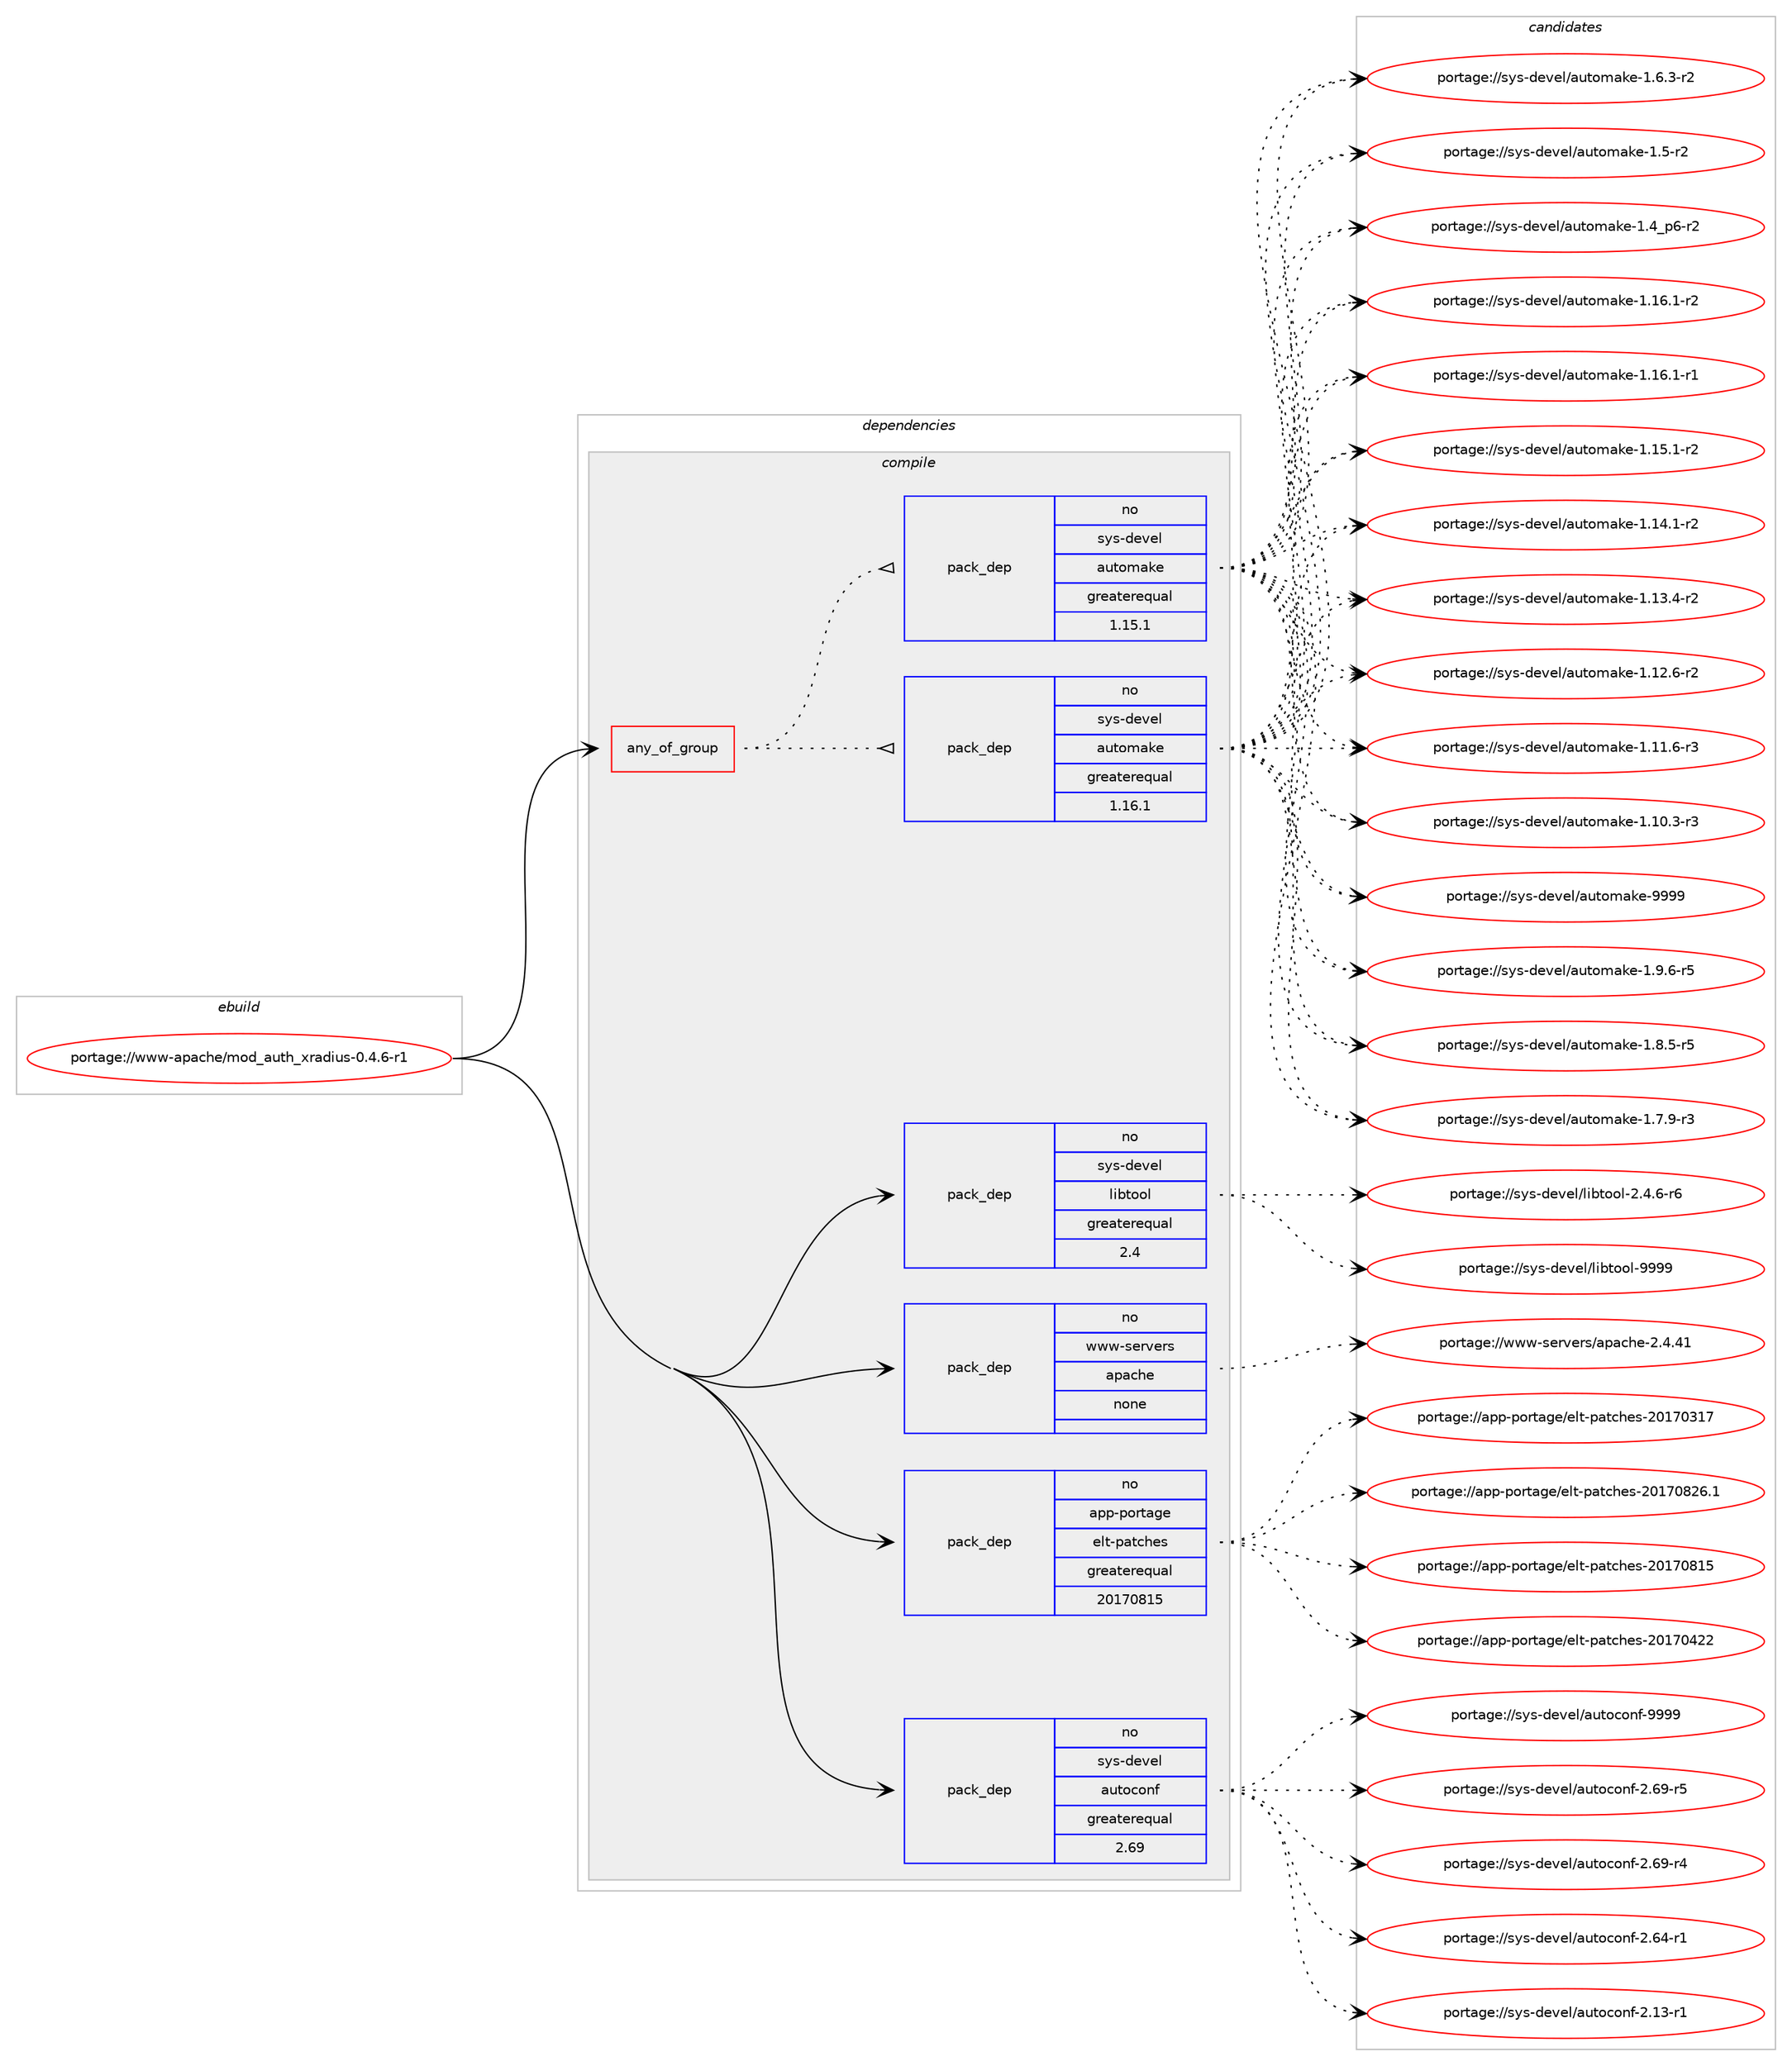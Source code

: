 digraph prolog {

# *************
# Graph options
# *************

newrank=true;
concentrate=true;
compound=true;
graph [rankdir=LR,fontname=Helvetica,fontsize=10,ranksep=1.5];#, ranksep=2.5, nodesep=0.2];
edge  [arrowhead=vee];
node  [fontname=Helvetica,fontsize=10];

# **********
# The ebuild
# **********

subgraph cluster_leftcol {
color=gray;
rank=same;
label=<<i>ebuild</i>>;
id [label="portage://www-apache/mod_auth_xradius-0.4.6-r1", color=red, width=4, href="../www-apache/mod_auth_xradius-0.4.6-r1.svg"];
}

# ****************
# The dependencies
# ****************

subgraph cluster_midcol {
color=gray;
label=<<i>dependencies</i>>;
subgraph cluster_compile {
fillcolor="#eeeeee";
style=filled;
label=<<i>compile</i>>;
subgraph any636 {
dependency37468 [label=<<TABLE BORDER="0" CELLBORDER="1" CELLSPACING="0" CELLPADDING="4"><TR><TD CELLPADDING="10">any_of_group</TD></TR></TABLE>>, shape=none, color=red];subgraph pack30045 {
dependency37469 [label=<<TABLE BORDER="0" CELLBORDER="1" CELLSPACING="0" CELLPADDING="4" WIDTH="220"><TR><TD ROWSPAN="6" CELLPADDING="30">pack_dep</TD></TR><TR><TD WIDTH="110">no</TD></TR><TR><TD>sys-devel</TD></TR><TR><TD>automake</TD></TR><TR><TD>greaterequal</TD></TR><TR><TD>1.16.1</TD></TR></TABLE>>, shape=none, color=blue];
}
dependency37468:e -> dependency37469:w [weight=20,style="dotted",arrowhead="oinv"];
subgraph pack30046 {
dependency37470 [label=<<TABLE BORDER="0" CELLBORDER="1" CELLSPACING="0" CELLPADDING="4" WIDTH="220"><TR><TD ROWSPAN="6" CELLPADDING="30">pack_dep</TD></TR><TR><TD WIDTH="110">no</TD></TR><TR><TD>sys-devel</TD></TR><TR><TD>automake</TD></TR><TR><TD>greaterequal</TD></TR><TR><TD>1.15.1</TD></TR></TABLE>>, shape=none, color=blue];
}
dependency37468:e -> dependency37470:w [weight=20,style="dotted",arrowhead="oinv"];
}
id:e -> dependency37468:w [weight=20,style="solid",arrowhead="vee"];
subgraph pack30047 {
dependency37471 [label=<<TABLE BORDER="0" CELLBORDER="1" CELLSPACING="0" CELLPADDING="4" WIDTH="220"><TR><TD ROWSPAN="6" CELLPADDING="30">pack_dep</TD></TR><TR><TD WIDTH="110">no</TD></TR><TR><TD>app-portage</TD></TR><TR><TD>elt-patches</TD></TR><TR><TD>greaterequal</TD></TR><TR><TD>20170815</TD></TR></TABLE>>, shape=none, color=blue];
}
id:e -> dependency37471:w [weight=20,style="solid",arrowhead="vee"];
subgraph pack30048 {
dependency37472 [label=<<TABLE BORDER="0" CELLBORDER="1" CELLSPACING="0" CELLPADDING="4" WIDTH="220"><TR><TD ROWSPAN="6" CELLPADDING="30">pack_dep</TD></TR><TR><TD WIDTH="110">no</TD></TR><TR><TD>sys-devel</TD></TR><TR><TD>autoconf</TD></TR><TR><TD>greaterequal</TD></TR><TR><TD>2.69</TD></TR></TABLE>>, shape=none, color=blue];
}
id:e -> dependency37472:w [weight=20,style="solid",arrowhead="vee"];
subgraph pack30049 {
dependency37473 [label=<<TABLE BORDER="0" CELLBORDER="1" CELLSPACING="0" CELLPADDING="4" WIDTH="220"><TR><TD ROWSPAN="6" CELLPADDING="30">pack_dep</TD></TR><TR><TD WIDTH="110">no</TD></TR><TR><TD>sys-devel</TD></TR><TR><TD>libtool</TD></TR><TR><TD>greaterequal</TD></TR><TR><TD>2.4</TD></TR></TABLE>>, shape=none, color=blue];
}
id:e -> dependency37473:w [weight=20,style="solid",arrowhead="vee"];
subgraph pack30050 {
dependency37474 [label=<<TABLE BORDER="0" CELLBORDER="1" CELLSPACING="0" CELLPADDING="4" WIDTH="220"><TR><TD ROWSPAN="6" CELLPADDING="30">pack_dep</TD></TR><TR><TD WIDTH="110">no</TD></TR><TR><TD>www-servers</TD></TR><TR><TD>apache</TD></TR><TR><TD>none</TD></TR><TR><TD></TD></TR></TABLE>>, shape=none, color=blue];
}
id:e -> dependency37474:w [weight=20,style="solid",arrowhead="vee"];
}
subgraph cluster_compileandrun {
fillcolor="#eeeeee";
style=filled;
label=<<i>compile and run</i>>;
}
subgraph cluster_run {
fillcolor="#eeeeee";
style=filled;
label=<<i>run</i>>;
}
}

# **************
# The candidates
# **************

subgraph cluster_choices {
rank=same;
color=gray;
label=<<i>candidates</i>>;

subgraph choice30045 {
color=black;
nodesep=1;
choice115121115451001011181011084797117116111109971071014557575757 [label="portage://sys-devel/automake-9999", color=red, width=4,href="../sys-devel/automake-9999.svg"];
choice115121115451001011181011084797117116111109971071014549465746544511453 [label="portage://sys-devel/automake-1.9.6-r5", color=red, width=4,href="../sys-devel/automake-1.9.6-r5.svg"];
choice115121115451001011181011084797117116111109971071014549465646534511453 [label="portage://sys-devel/automake-1.8.5-r5", color=red, width=4,href="../sys-devel/automake-1.8.5-r5.svg"];
choice115121115451001011181011084797117116111109971071014549465546574511451 [label="portage://sys-devel/automake-1.7.9-r3", color=red, width=4,href="../sys-devel/automake-1.7.9-r3.svg"];
choice115121115451001011181011084797117116111109971071014549465446514511450 [label="portage://sys-devel/automake-1.6.3-r2", color=red, width=4,href="../sys-devel/automake-1.6.3-r2.svg"];
choice11512111545100101118101108479711711611110997107101454946534511450 [label="portage://sys-devel/automake-1.5-r2", color=red, width=4,href="../sys-devel/automake-1.5-r2.svg"];
choice115121115451001011181011084797117116111109971071014549465295112544511450 [label="portage://sys-devel/automake-1.4_p6-r2", color=red, width=4,href="../sys-devel/automake-1.4_p6-r2.svg"];
choice11512111545100101118101108479711711611110997107101454946495446494511450 [label="portage://sys-devel/automake-1.16.1-r2", color=red, width=4,href="../sys-devel/automake-1.16.1-r2.svg"];
choice11512111545100101118101108479711711611110997107101454946495446494511449 [label="portage://sys-devel/automake-1.16.1-r1", color=red, width=4,href="../sys-devel/automake-1.16.1-r1.svg"];
choice11512111545100101118101108479711711611110997107101454946495346494511450 [label="portage://sys-devel/automake-1.15.1-r2", color=red, width=4,href="../sys-devel/automake-1.15.1-r2.svg"];
choice11512111545100101118101108479711711611110997107101454946495246494511450 [label="portage://sys-devel/automake-1.14.1-r2", color=red, width=4,href="../sys-devel/automake-1.14.1-r2.svg"];
choice11512111545100101118101108479711711611110997107101454946495146524511450 [label="portage://sys-devel/automake-1.13.4-r2", color=red, width=4,href="../sys-devel/automake-1.13.4-r2.svg"];
choice11512111545100101118101108479711711611110997107101454946495046544511450 [label="portage://sys-devel/automake-1.12.6-r2", color=red, width=4,href="../sys-devel/automake-1.12.6-r2.svg"];
choice11512111545100101118101108479711711611110997107101454946494946544511451 [label="portage://sys-devel/automake-1.11.6-r3", color=red, width=4,href="../sys-devel/automake-1.11.6-r3.svg"];
choice11512111545100101118101108479711711611110997107101454946494846514511451 [label="portage://sys-devel/automake-1.10.3-r3", color=red, width=4,href="../sys-devel/automake-1.10.3-r3.svg"];
dependency37469:e -> choice115121115451001011181011084797117116111109971071014557575757:w [style=dotted,weight="100"];
dependency37469:e -> choice115121115451001011181011084797117116111109971071014549465746544511453:w [style=dotted,weight="100"];
dependency37469:e -> choice115121115451001011181011084797117116111109971071014549465646534511453:w [style=dotted,weight="100"];
dependency37469:e -> choice115121115451001011181011084797117116111109971071014549465546574511451:w [style=dotted,weight="100"];
dependency37469:e -> choice115121115451001011181011084797117116111109971071014549465446514511450:w [style=dotted,weight="100"];
dependency37469:e -> choice11512111545100101118101108479711711611110997107101454946534511450:w [style=dotted,weight="100"];
dependency37469:e -> choice115121115451001011181011084797117116111109971071014549465295112544511450:w [style=dotted,weight="100"];
dependency37469:e -> choice11512111545100101118101108479711711611110997107101454946495446494511450:w [style=dotted,weight="100"];
dependency37469:e -> choice11512111545100101118101108479711711611110997107101454946495446494511449:w [style=dotted,weight="100"];
dependency37469:e -> choice11512111545100101118101108479711711611110997107101454946495346494511450:w [style=dotted,weight="100"];
dependency37469:e -> choice11512111545100101118101108479711711611110997107101454946495246494511450:w [style=dotted,weight="100"];
dependency37469:e -> choice11512111545100101118101108479711711611110997107101454946495146524511450:w [style=dotted,weight="100"];
dependency37469:e -> choice11512111545100101118101108479711711611110997107101454946495046544511450:w [style=dotted,weight="100"];
dependency37469:e -> choice11512111545100101118101108479711711611110997107101454946494946544511451:w [style=dotted,weight="100"];
dependency37469:e -> choice11512111545100101118101108479711711611110997107101454946494846514511451:w [style=dotted,weight="100"];
}
subgraph choice30046 {
color=black;
nodesep=1;
choice115121115451001011181011084797117116111109971071014557575757 [label="portage://sys-devel/automake-9999", color=red, width=4,href="../sys-devel/automake-9999.svg"];
choice115121115451001011181011084797117116111109971071014549465746544511453 [label="portage://sys-devel/automake-1.9.6-r5", color=red, width=4,href="../sys-devel/automake-1.9.6-r5.svg"];
choice115121115451001011181011084797117116111109971071014549465646534511453 [label="portage://sys-devel/automake-1.8.5-r5", color=red, width=4,href="../sys-devel/automake-1.8.5-r5.svg"];
choice115121115451001011181011084797117116111109971071014549465546574511451 [label="portage://sys-devel/automake-1.7.9-r3", color=red, width=4,href="../sys-devel/automake-1.7.9-r3.svg"];
choice115121115451001011181011084797117116111109971071014549465446514511450 [label="portage://sys-devel/automake-1.6.3-r2", color=red, width=4,href="../sys-devel/automake-1.6.3-r2.svg"];
choice11512111545100101118101108479711711611110997107101454946534511450 [label="portage://sys-devel/automake-1.5-r2", color=red, width=4,href="../sys-devel/automake-1.5-r2.svg"];
choice115121115451001011181011084797117116111109971071014549465295112544511450 [label="portage://sys-devel/automake-1.4_p6-r2", color=red, width=4,href="../sys-devel/automake-1.4_p6-r2.svg"];
choice11512111545100101118101108479711711611110997107101454946495446494511450 [label="portage://sys-devel/automake-1.16.1-r2", color=red, width=4,href="../sys-devel/automake-1.16.1-r2.svg"];
choice11512111545100101118101108479711711611110997107101454946495446494511449 [label="portage://sys-devel/automake-1.16.1-r1", color=red, width=4,href="../sys-devel/automake-1.16.1-r1.svg"];
choice11512111545100101118101108479711711611110997107101454946495346494511450 [label="portage://sys-devel/automake-1.15.1-r2", color=red, width=4,href="../sys-devel/automake-1.15.1-r2.svg"];
choice11512111545100101118101108479711711611110997107101454946495246494511450 [label="portage://sys-devel/automake-1.14.1-r2", color=red, width=4,href="../sys-devel/automake-1.14.1-r2.svg"];
choice11512111545100101118101108479711711611110997107101454946495146524511450 [label="portage://sys-devel/automake-1.13.4-r2", color=red, width=4,href="../sys-devel/automake-1.13.4-r2.svg"];
choice11512111545100101118101108479711711611110997107101454946495046544511450 [label="portage://sys-devel/automake-1.12.6-r2", color=red, width=4,href="../sys-devel/automake-1.12.6-r2.svg"];
choice11512111545100101118101108479711711611110997107101454946494946544511451 [label="portage://sys-devel/automake-1.11.6-r3", color=red, width=4,href="../sys-devel/automake-1.11.6-r3.svg"];
choice11512111545100101118101108479711711611110997107101454946494846514511451 [label="portage://sys-devel/automake-1.10.3-r3", color=red, width=4,href="../sys-devel/automake-1.10.3-r3.svg"];
dependency37470:e -> choice115121115451001011181011084797117116111109971071014557575757:w [style=dotted,weight="100"];
dependency37470:e -> choice115121115451001011181011084797117116111109971071014549465746544511453:w [style=dotted,weight="100"];
dependency37470:e -> choice115121115451001011181011084797117116111109971071014549465646534511453:w [style=dotted,weight="100"];
dependency37470:e -> choice115121115451001011181011084797117116111109971071014549465546574511451:w [style=dotted,weight="100"];
dependency37470:e -> choice115121115451001011181011084797117116111109971071014549465446514511450:w [style=dotted,weight="100"];
dependency37470:e -> choice11512111545100101118101108479711711611110997107101454946534511450:w [style=dotted,weight="100"];
dependency37470:e -> choice115121115451001011181011084797117116111109971071014549465295112544511450:w [style=dotted,weight="100"];
dependency37470:e -> choice11512111545100101118101108479711711611110997107101454946495446494511450:w [style=dotted,weight="100"];
dependency37470:e -> choice11512111545100101118101108479711711611110997107101454946495446494511449:w [style=dotted,weight="100"];
dependency37470:e -> choice11512111545100101118101108479711711611110997107101454946495346494511450:w [style=dotted,weight="100"];
dependency37470:e -> choice11512111545100101118101108479711711611110997107101454946495246494511450:w [style=dotted,weight="100"];
dependency37470:e -> choice11512111545100101118101108479711711611110997107101454946495146524511450:w [style=dotted,weight="100"];
dependency37470:e -> choice11512111545100101118101108479711711611110997107101454946495046544511450:w [style=dotted,weight="100"];
dependency37470:e -> choice11512111545100101118101108479711711611110997107101454946494946544511451:w [style=dotted,weight="100"];
dependency37470:e -> choice11512111545100101118101108479711711611110997107101454946494846514511451:w [style=dotted,weight="100"];
}
subgraph choice30047 {
color=black;
nodesep=1;
choice971121124511211111411697103101471011081164511297116991041011154550484955485650544649 [label="portage://app-portage/elt-patches-20170826.1", color=red, width=4,href="../app-portage/elt-patches-20170826.1.svg"];
choice97112112451121111141169710310147101108116451129711699104101115455048495548564953 [label="portage://app-portage/elt-patches-20170815", color=red, width=4,href="../app-portage/elt-patches-20170815.svg"];
choice97112112451121111141169710310147101108116451129711699104101115455048495548525050 [label="portage://app-portage/elt-patches-20170422", color=red, width=4,href="../app-portage/elt-patches-20170422.svg"];
choice97112112451121111141169710310147101108116451129711699104101115455048495548514955 [label="portage://app-portage/elt-patches-20170317", color=red, width=4,href="../app-portage/elt-patches-20170317.svg"];
dependency37471:e -> choice971121124511211111411697103101471011081164511297116991041011154550484955485650544649:w [style=dotted,weight="100"];
dependency37471:e -> choice97112112451121111141169710310147101108116451129711699104101115455048495548564953:w [style=dotted,weight="100"];
dependency37471:e -> choice97112112451121111141169710310147101108116451129711699104101115455048495548525050:w [style=dotted,weight="100"];
dependency37471:e -> choice97112112451121111141169710310147101108116451129711699104101115455048495548514955:w [style=dotted,weight="100"];
}
subgraph choice30048 {
color=black;
nodesep=1;
choice115121115451001011181011084797117116111991111101024557575757 [label="portage://sys-devel/autoconf-9999", color=red, width=4,href="../sys-devel/autoconf-9999.svg"];
choice1151211154510010111810110847971171161119911111010245504654574511453 [label="portage://sys-devel/autoconf-2.69-r5", color=red, width=4,href="../sys-devel/autoconf-2.69-r5.svg"];
choice1151211154510010111810110847971171161119911111010245504654574511452 [label="portage://sys-devel/autoconf-2.69-r4", color=red, width=4,href="../sys-devel/autoconf-2.69-r4.svg"];
choice1151211154510010111810110847971171161119911111010245504654524511449 [label="portage://sys-devel/autoconf-2.64-r1", color=red, width=4,href="../sys-devel/autoconf-2.64-r1.svg"];
choice1151211154510010111810110847971171161119911111010245504649514511449 [label="portage://sys-devel/autoconf-2.13-r1", color=red, width=4,href="../sys-devel/autoconf-2.13-r1.svg"];
dependency37472:e -> choice115121115451001011181011084797117116111991111101024557575757:w [style=dotted,weight="100"];
dependency37472:e -> choice1151211154510010111810110847971171161119911111010245504654574511453:w [style=dotted,weight="100"];
dependency37472:e -> choice1151211154510010111810110847971171161119911111010245504654574511452:w [style=dotted,weight="100"];
dependency37472:e -> choice1151211154510010111810110847971171161119911111010245504654524511449:w [style=dotted,weight="100"];
dependency37472:e -> choice1151211154510010111810110847971171161119911111010245504649514511449:w [style=dotted,weight="100"];
}
subgraph choice30049 {
color=black;
nodesep=1;
choice1151211154510010111810110847108105981161111111084557575757 [label="portage://sys-devel/libtool-9999", color=red, width=4,href="../sys-devel/libtool-9999.svg"];
choice1151211154510010111810110847108105981161111111084550465246544511454 [label="portage://sys-devel/libtool-2.4.6-r6", color=red, width=4,href="../sys-devel/libtool-2.4.6-r6.svg"];
dependency37473:e -> choice1151211154510010111810110847108105981161111111084557575757:w [style=dotted,weight="100"];
dependency37473:e -> choice1151211154510010111810110847108105981161111111084550465246544511454:w [style=dotted,weight="100"];
}
subgraph choice30050 {
color=black;
nodesep=1;
choice119119119451151011141181011141154797112979910410145504652465249 [label="portage://www-servers/apache-2.4.41", color=red, width=4,href="../www-servers/apache-2.4.41.svg"];
dependency37474:e -> choice119119119451151011141181011141154797112979910410145504652465249:w [style=dotted,weight="100"];
}
}

}
